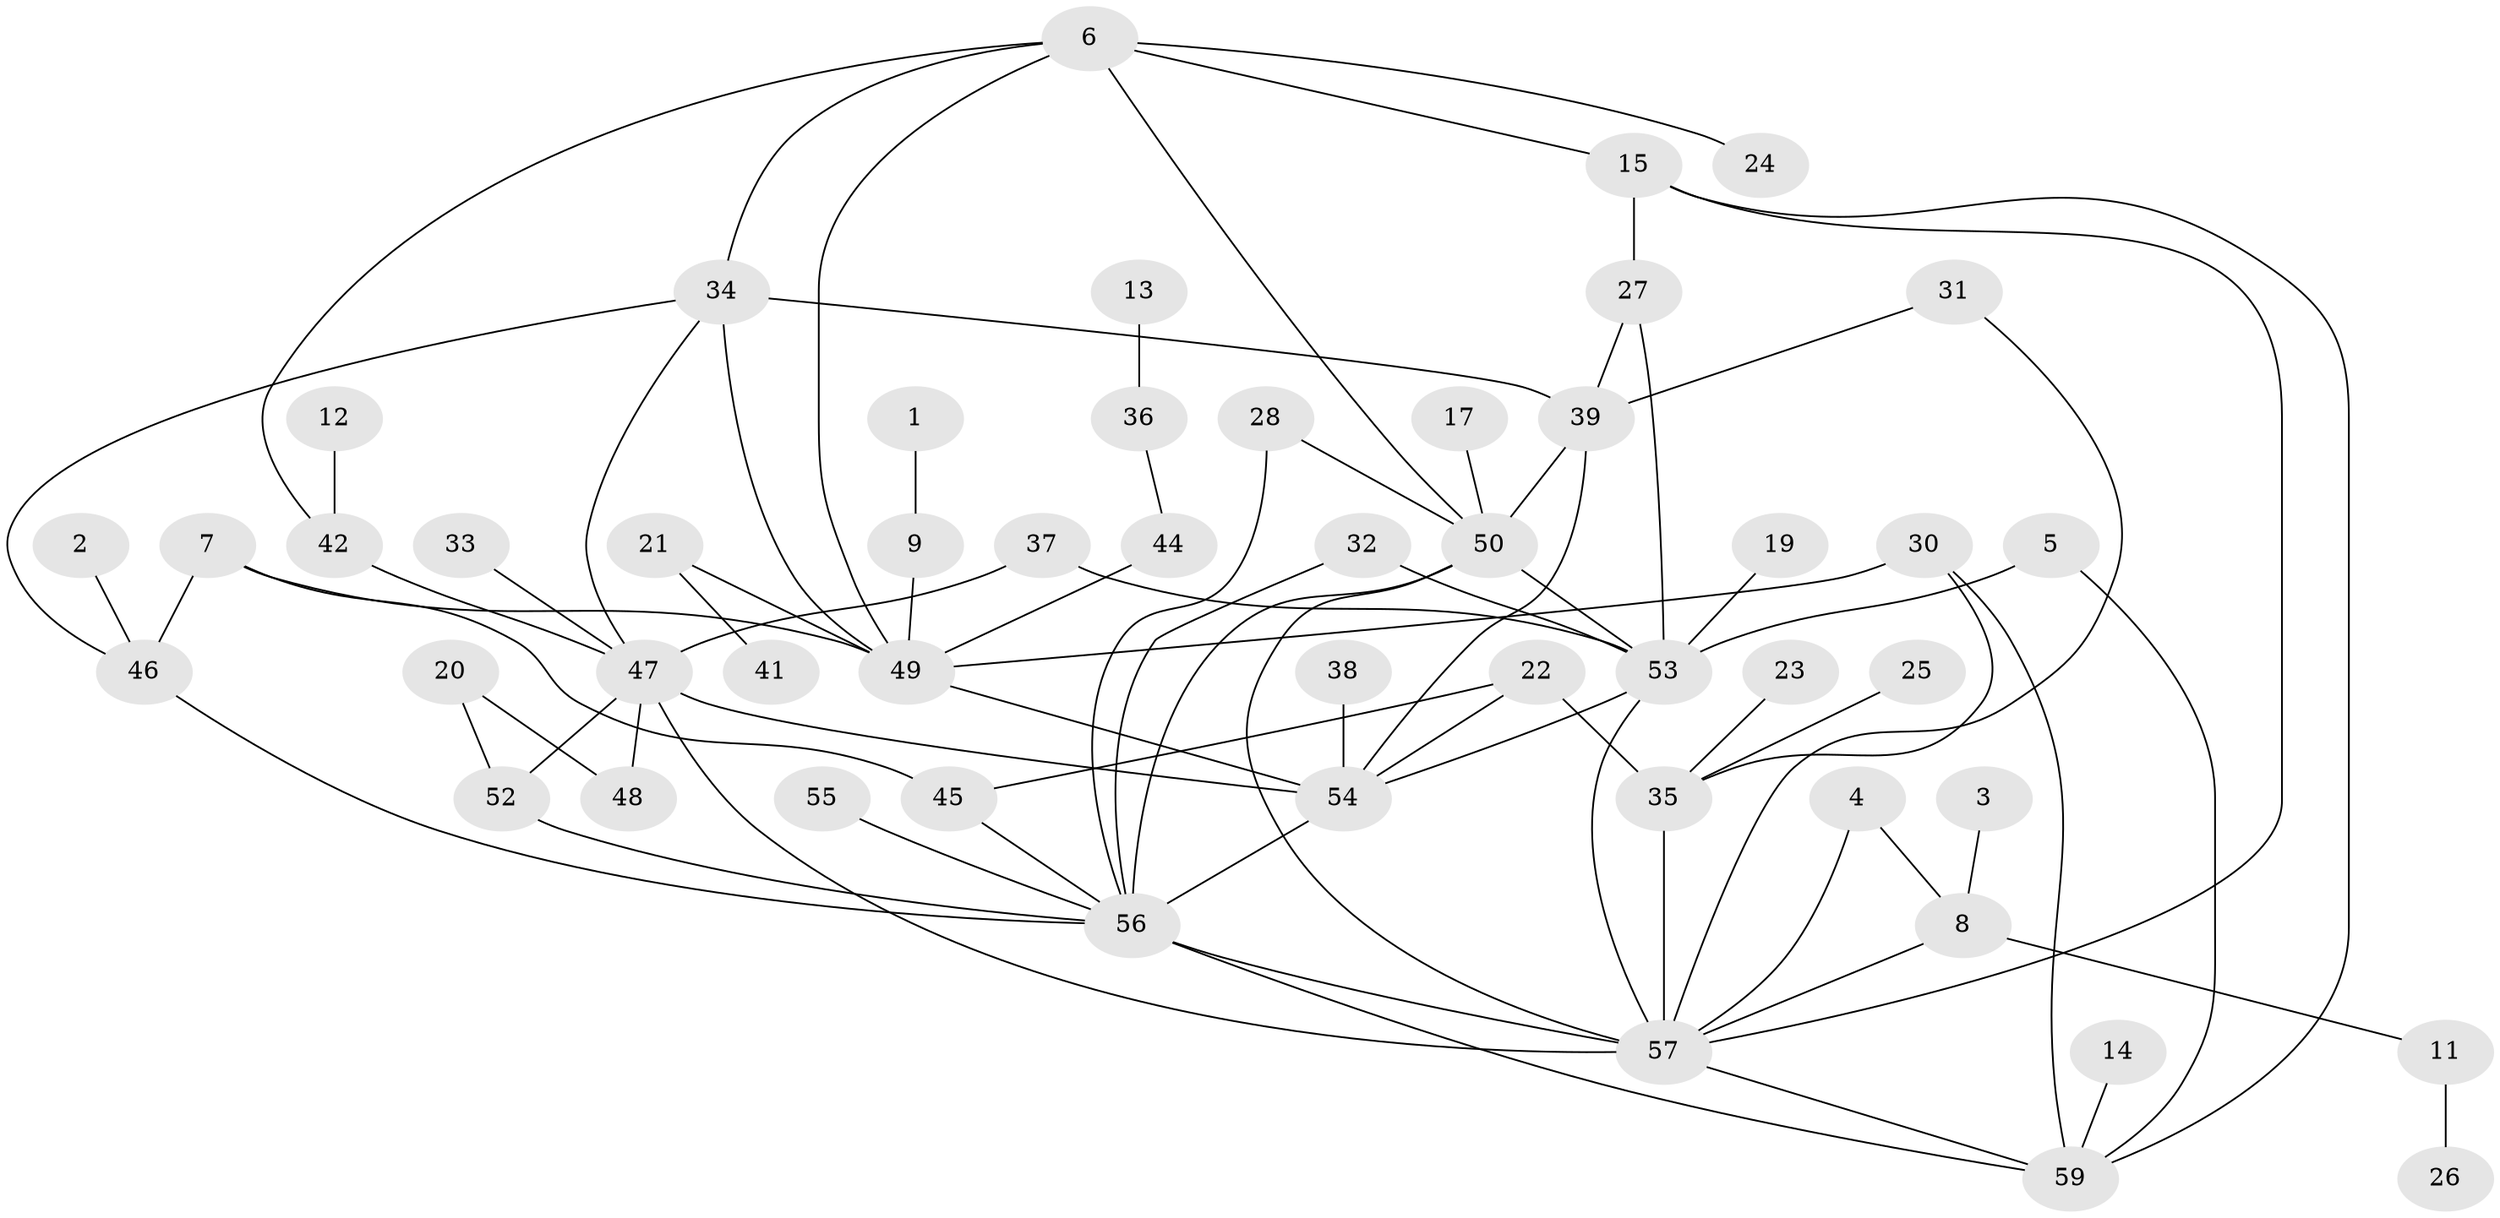 // original degree distribution, {2: 0.2905982905982906, 3: 0.18803418803418803, 1: 0.2564102564102564, 7: 0.02564102564102564, 5: 0.042735042735042736, 4: 0.1111111111111111, 0: 0.05982905982905983, 6: 0.017094017094017096, 8: 0.008547008547008548}
// Generated by graph-tools (version 1.1) at 2025/25/03/09/25 03:25:12]
// undirected, 51 vertices, 80 edges
graph export_dot {
graph [start="1"]
  node [color=gray90,style=filled];
  1;
  2;
  3;
  4;
  5;
  6;
  7;
  8;
  9;
  11;
  12;
  13;
  14;
  15;
  17;
  19;
  20;
  21;
  22;
  23;
  24;
  25;
  26;
  27;
  28;
  30;
  31;
  32;
  33;
  34;
  35;
  36;
  37;
  38;
  39;
  41;
  42;
  44;
  45;
  46;
  47;
  48;
  49;
  50;
  52;
  53;
  54;
  55;
  56;
  57;
  59;
  1 -- 9 [weight=1.0];
  2 -- 46 [weight=1.0];
  3 -- 8 [weight=1.0];
  4 -- 8 [weight=1.0];
  4 -- 57 [weight=1.0];
  5 -- 53 [weight=1.0];
  5 -- 59 [weight=1.0];
  6 -- 15 [weight=1.0];
  6 -- 24 [weight=1.0];
  6 -- 34 [weight=1.0];
  6 -- 42 [weight=1.0];
  6 -- 49 [weight=1.0];
  6 -- 50 [weight=1.0];
  7 -- 45 [weight=1.0];
  7 -- 46 [weight=1.0];
  7 -- 49 [weight=1.0];
  8 -- 11 [weight=1.0];
  8 -- 57 [weight=1.0];
  9 -- 49 [weight=1.0];
  11 -- 26 [weight=1.0];
  12 -- 42 [weight=1.0];
  13 -- 36 [weight=1.0];
  14 -- 59 [weight=1.0];
  15 -- 27 [weight=1.0];
  15 -- 57 [weight=1.0];
  15 -- 59 [weight=1.0];
  17 -- 50 [weight=1.0];
  19 -- 53 [weight=1.0];
  20 -- 48 [weight=1.0];
  20 -- 52 [weight=1.0];
  21 -- 41 [weight=1.0];
  21 -- 49 [weight=1.0];
  22 -- 35 [weight=1.0];
  22 -- 45 [weight=1.0];
  22 -- 54 [weight=1.0];
  23 -- 35 [weight=1.0];
  25 -- 35 [weight=1.0];
  27 -- 39 [weight=1.0];
  27 -- 53 [weight=1.0];
  28 -- 50 [weight=1.0];
  28 -- 56 [weight=1.0];
  30 -- 35 [weight=1.0];
  30 -- 49 [weight=1.0];
  30 -- 59 [weight=1.0];
  31 -- 39 [weight=1.0];
  31 -- 57 [weight=1.0];
  32 -- 53 [weight=1.0];
  32 -- 56 [weight=1.0];
  33 -- 47 [weight=1.0];
  34 -- 39 [weight=1.0];
  34 -- 46 [weight=1.0];
  34 -- 47 [weight=1.0];
  34 -- 49 [weight=1.0];
  35 -- 57 [weight=1.0];
  36 -- 44 [weight=1.0];
  37 -- 47 [weight=1.0];
  37 -- 53 [weight=1.0];
  38 -- 54 [weight=1.0];
  39 -- 50 [weight=1.0];
  39 -- 54 [weight=1.0];
  42 -- 47 [weight=1.0];
  44 -- 49 [weight=1.0];
  45 -- 56 [weight=1.0];
  46 -- 56 [weight=1.0];
  47 -- 48 [weight=1.0];
  47 -- 52 [weight=1.0];
  47 -- 54 [weight=1.0];
  47 -- 57 [weight=2.0];
  49 -- 54 [weight=1.0];
  50 -- 53 [weight=1.0];
  50 -- 56 [weight=1.0];
  50 -- 57 [weight=1.0];
  52 -- 56 [weight=1.0];
  53 -- 54 [weight=1.0];
  53 -- 57 [weight=1.0];
  54 -- 56 [weight=3.0];
  55 -- 56 [weight=1.0];
  56 -- 57 [weight=1.0];
  56 -- 59 [weight=1.0];
  57 -- 59 [weight=1.0];
}
